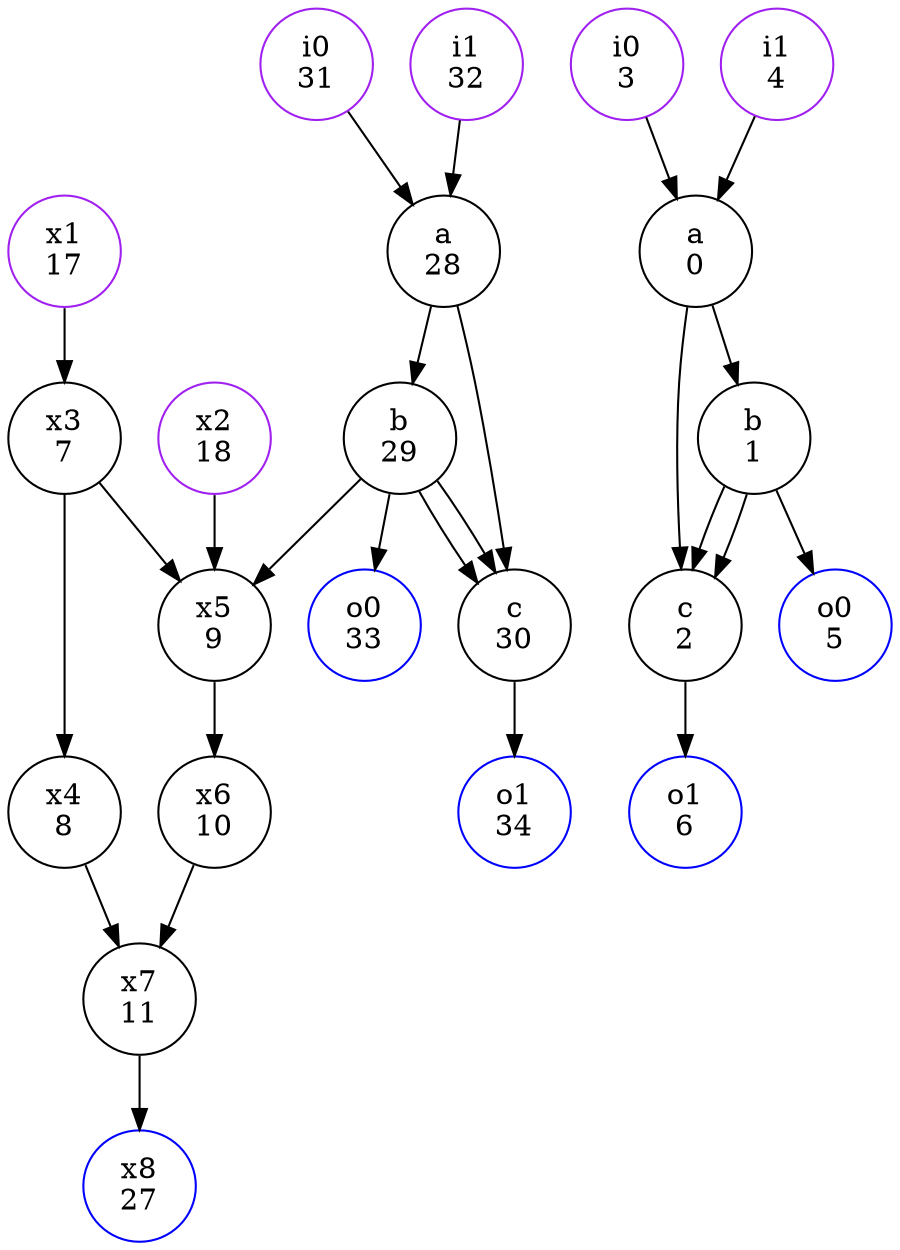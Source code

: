 digraph G{
28 [label="a\n28", color=black];
29 [label="b\n29", color=black];
30 [label="c\n30", color=black];
31 [label="i0\n31", color=purple];
32 [label="i1\n32", color=purple];
33 [label="o0\n33", color=blue];
34 [label="o1\n34", color=blue];
7 [label="x3\n7", color=black];
8 [label="x4\n8", color=black];
9 [label="x5\n9", color=black];
10 [label="x6\n10", color=black];
11 [label="x7\n11", color=black];
17 [label="x1\n17", color=purple];
18 [label="x2\n18", color=purple];
27 [label="x8\n27", color=blue];
0 [label="a\n0", color=black];
1 [label="b\n1", color=black];
2 [label="c\n2", color=black];
3 [label="i0\n3", color=purple];
4 [label="i1\n4", color=purple];
5 [label="o0\n5", color=blue];
6 [label="o1\n6", color=blue];
28 -> 29;
28 -> 30;
29 -> 30;
29 -> 30;
29 -> 33;
29 -> 9;
30 -> 34;
31 -> 28;
32 -> 28;
7 -> 8;
7 -> 9;
8 -> 11;
9 -> 10;
10 -> 11;
11 -> 27;
17 -> 7;
18 -> 9;
0 -> 1;
0 -> 2;
1 -> 2;
1 -> 2;
1 -> 5;
2 -> 6;
3 -> 0;
4 -> 0;
}
